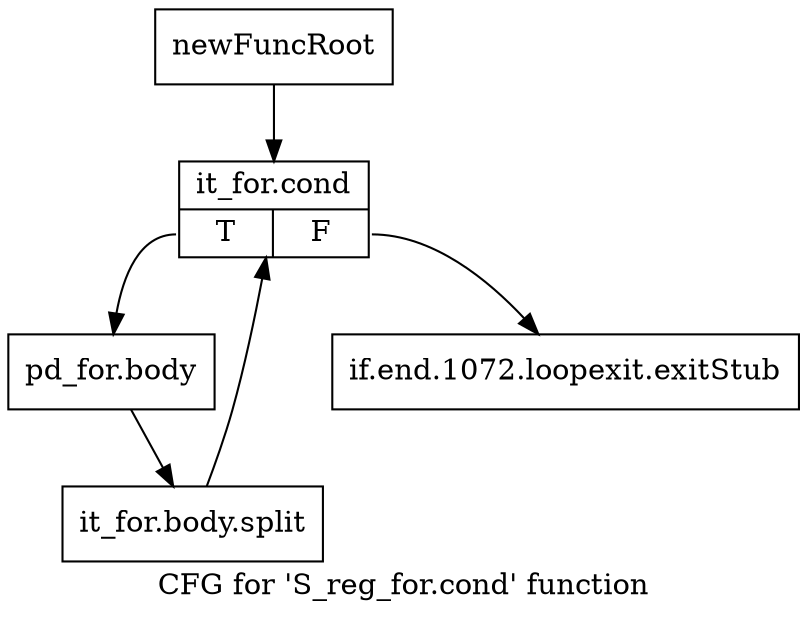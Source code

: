 digraph "CFG for 'S_reg_for.cond' function" {
	label="CFG for 'S_reg_for.cond' function";

	Node0x50e3ab0 [shape=record,label="{newFuncRoot}"];
	Node0x50e3ab0 -> Node0x5117570;
	Node0x5117520 [shape=record,label="{if.end.1072.loopexit.exitStub}"];
	Node0x5117570 [shape=record,label="{it_for.cond|{<s0>T|<s1>F}}"];
	Node0x5117570:s0 -> Node0x51175c0;
	Node0x5117570:s1 -> Node0x5117520;
	Node0x51175c0 [shape=record,label="{pd_for.body}"];
	Node0x51175c0 -> Node0x6821a50;
	Node0x6821a50 [shape=record,label="{it_for.body.split}"];
	Node0x6821a50 -> Node0x5117570;
}
